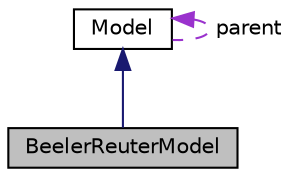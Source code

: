digraph "BeelerReuterModel"
{
  edge [fontname="Helvetica",fontsize="10",labelfontname="Helvetica",labelfontsize="10"];
  node [fontname="Helvetica",fontsize="10",shape=record];
  Node1 [label="BeelerReuterModel",height=0.2,width=0.4,color="black", fillcolor="grey75", style="filled", fontcolor="black"];
  Node2 -> Node1 [dir="back",color="midnightblue",fontsize="10",style="solid",fontname="Helvetica"];
  Node2 [label="Model",height=0.2,width=0.4,color="black", fillcolor="white", style="filled",URL="$classModel.html"];
  Node2 -> Node2 [dir="back",color="darkorchid3",fontsize="10",style="dashed",label=" parent" ,fontname="Helvetica"];
}
